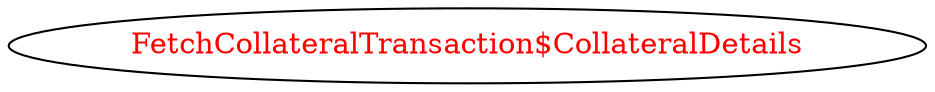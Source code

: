 digraph dependencyGraph {
 concentrate=true;
 ranksep="2.0";
 rankdir="LR"; 
 splines="ortho";
"FetchCollateralTransaction$CollateralDetails" [fontcolor="red"];
}